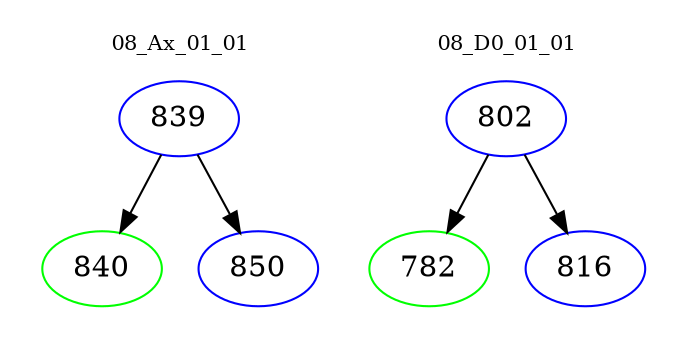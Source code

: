 digraph{
subgraph cluster_0 {
color = white
label = "08_Ax_01_01";
fontsize=10;
T0_839 [label="839", color="blue"]
T0_839 -> T0_840 [color="black"]
T0_840 [label="840", color="green"]
T0_839 -> T0_850 [color="black"]
T0_850 [label="850", color="blue"]
}
subgraph cluster_1 {
color = white
label = "08_D0_01_01";
fontsize=10;
T1_802 [label="802", color="blue"]
T1_802 -> T1_782 [color="black"]
T1_782 [label="782", color="green"]
T1_802 -> T1_816 [color="black"]
T1_816 [label="816", color="blue"]
}
}
